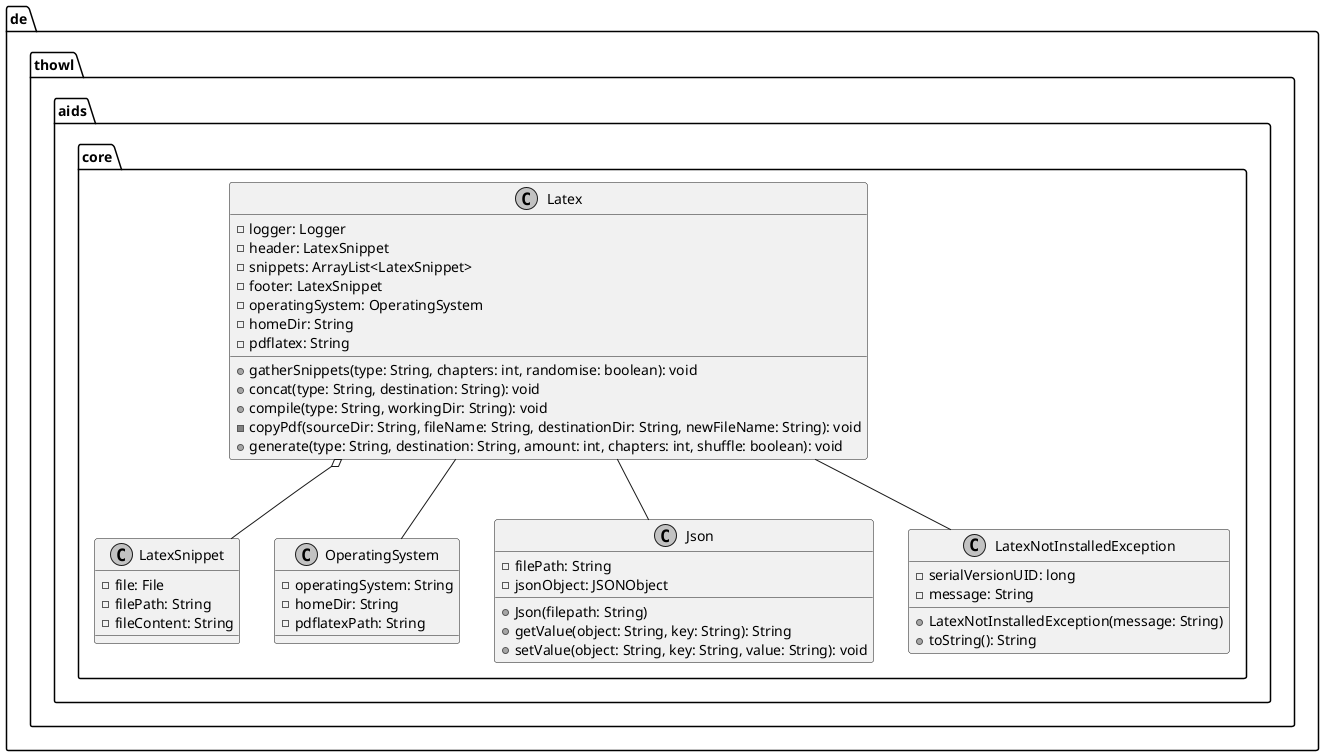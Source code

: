 @startuml de.thowl.aids.core

skinparam monochrome true

package de.thowl.aids.core {
	class Latex {
		- logger: Logger
		- header: LatexSnippet
		- snippets: ArrayList<LatexSnippet>
		- footer: LatexSnippet
		- operatingSystem: OperatingSystem
		- homeDir: String
		- pdflatex: String
		+ gatherSnippets(type: String, chapters: int, randomise: boolean): void
		+ concat(type: String, destination: String): void
		+ compile(type: String, workingDir: String): void
		- copyPdf(sourceDir: String, fileName: String, destinationDir: String, newFileName: String): void
		+ generate(type: String, destination: String, amount: int, chapters: int, shuffle: boolean): void
	}

	Latex o-- LatexSnippet
	Latex -- OperatingSystem
	Latex -- Json
	Latex -- LatexNotInstalledException

	class OperatingSystem {
		- operatingSystem: String
		- homeDir: String
		- pdflatexPath: String
	}

	class Json {
		- filePath: String
		- jsonObject: JSONObject
		+ Json(filepath: String)
		+ getValue(object: String, key: String): String
		+ setValue(object: String, key: String, value: String): void
	}

	class LatexNotInstalledException {
		- serialVersionUID: long
		- message: String
		+ LatexNotInstalledException(message: String)
		+ toString(): String
	}

	class LatexSnippet {
		- file: File
		- filePath: String
		- fileContent: String
	}
}

@enduml
